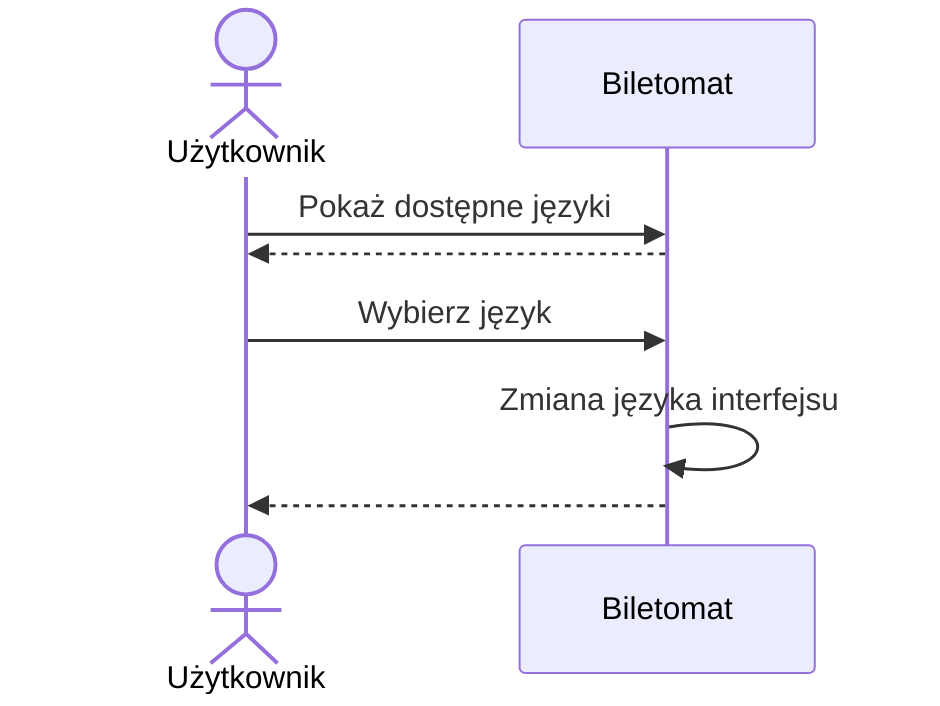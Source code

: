 sequenceDiagram
    actor Użytkownik as Użytkownik
    Użytkownik->>Biletomat: Pokaż dostępne języki
    Biletomat-->>Użytkownik: 
    Użytkownik->>Biletomat: Wybierz język
    Biletomat->>Biletomat: Zmiana języka interfejsu
    Biletomat-->>Użytkownik: